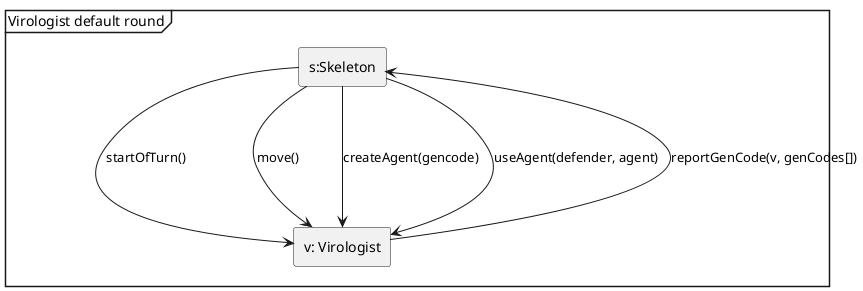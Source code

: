 @startuml
'https://plantuml.com/sequence-diagram

mainframe Virologist default round

rectangle "s:Skeleton" as s
rectangle "v: Virologist" as Virologist


s ---> Virologist: startOfTurn()

s--->Virologist:move()

s--->Virologist:createAgent(gencode)

s--->Virologist:useAgent(defender, agent)

Virologist--->s:reportGenCode(v, genCodes[])


@enduml